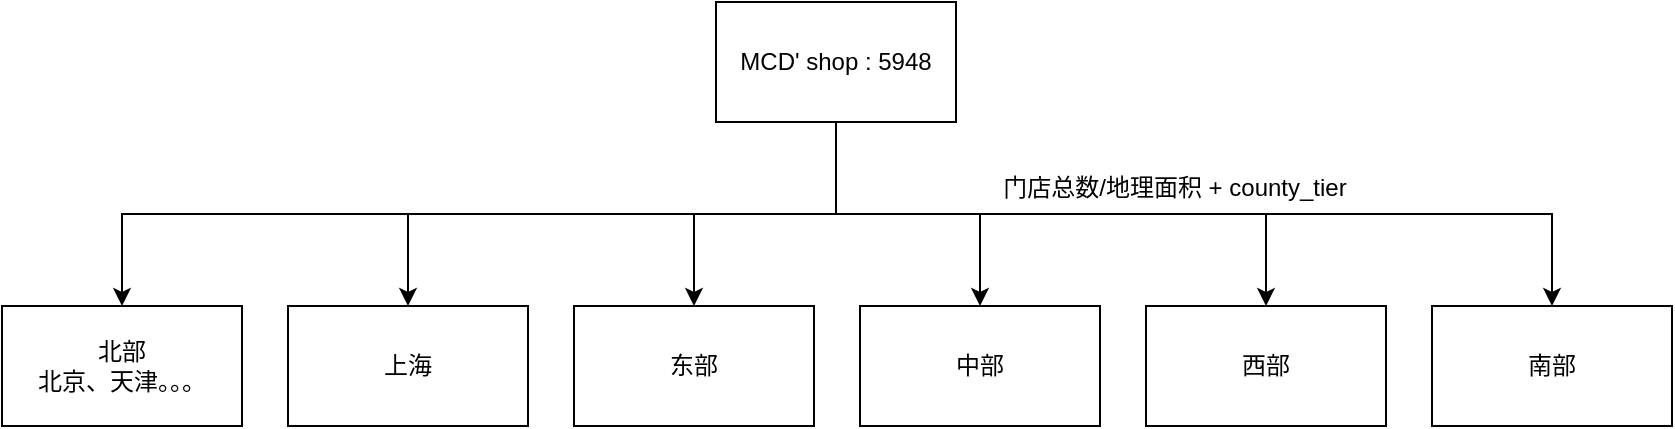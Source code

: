 <mxfile version="24.0.6" type="github">
  <diagram name="第 1 页" id="RmDm3fmFeUkyor1gOjHk">
    <mxGraphModel dx="760" dy="482" grid="0" gridSize="10" guides="1" tooltips="1" connect="1" arrows="1" fold="1" page="0" pageScale="1" pageWidth="1200" pageHeight="1920" math="0" shadow="0">
      <root>
        <mxCell id="0" />
        <mxCell id="1" parent="0" />
        <mxCell id="SMzR3NN7AUrO5DCWCIX2-3" value="" style="edgeStyle=orthogonalEdgeStyle;rounded=0;orthogonalLoop=1;jettySize=auto;html=1;exitX=0.5;exitY=1;exitDx=0;exitDy=0;" edge="1" parent="1" source="SMzR3NN7AUrO5DCWCIX2-1" target="SMzR3NN7AUrO5DCWCIX2-2">
          <mxGeometry relative="1" as="geometry" />
        </mxCell>
        <mxCell id="SMzR3NN7AUrO5DCWCIX2-8" style="edgeStyle=orthogonalEdgeStyle;rounded=0;orthogonalLoop=1;jettySize=auto;html=1;" edge="1" parent="1" source="SMzR3NN7AUrO5DCWCIX2-1" target="SMzR3NN7AUrO5DCWCIX2-5">
          <mxGeometry relative="1" as="geometry" />
        </mxCell>
        <mxCell id="SMzR3NN7AUrO5DCWCIX2-9" style="edgeStyle=orthogonalEdgeStyle;rounded=0;orthogonalLoop=1;jettySize=auto;html=1;" edge="1" parent="1" source="SMzR3NN7AUrO5DCWCIX2-1" target="SMzR3NN7AUrO5DCWCIX2-4">
          <mxGeometry relative="1" as="geometry" />
        </mxCell>
        <mxCell id="SMzR3NN7AUrO5DCWCIX2-10" style="edgeStyle=orthogonalEdgeStyle;rounded=0;orthogonalLoop=1;jettySize=auto;html=1;" edge="1" parent="1" source="SMzR3NN7AUrO5DCWCIX2-1" target="SMzR3NN7AUrO5DCWCIX2-6">
          <mxGeometry relative="1" as="geometry">
            <Array as="points">
              <mxPoint x="441" y="216" />
              <mxPoint x="656" y="216" />
            </Array>
          </mxGeometry>
        </mxCell>
        <mxCell id="SMzR3NN7AUrO5DCWCIX2-11" style="edgeStyle=orthogonalEdgeStyle;rounded=0;orthogonalLoop=1;jettySize=auto;html=1;exitX=0.5;exitY=1;exitDx=0;exitDy=0;" edge="1" parent="1" source="SMzR3NN7AUrO5DCWCIX2-1" target="SMzR3NN7AUrO5DCWCIX2-7">
          <mxGeometry relative="1" as="geometry">
            <Array as="points">
              <mxPoint x="441" y="216" />
              <mxPoint x="799" y="216" />
            </Array>
          </mxGeometry>
        </mxCell>
        <mxCell id="SMzR3NN7AUrO5DCWCIX2-14" style="edgeStyle=orthogonalEdgeStyle;rounded=0;orthogonalLoop=1;jettySize=auto;html=1;" edge="1" parent="1" source="SMzR3NN7AUrO5DCWCIX2-1" target="SMzR3NN7AUrO5DCWCIX2-13">
          <mxGeometry relative="1" as="geometry">
            <Array as="points">
              <mxPoint x="441" y="216" />
              <mxPoint x="84" y="216" />
            </Array>
          </mxGeometry>
        </mxCell>
        <mxCell id="SMzR3NN7AUrO5DCWCIX2-1" value="MCD&#39; shop : 5948" style="rounded=0;whiteSpace=wrap;html=1;" vertex="1" parent="1">
          <mxGeometry x="381" y="110" width="120" height="60" as="geometry" />
        </mxCell>
        <mxCell id="SMzR3NN7AUrO5DCWCIX2-2" value="&lt;div&gt;上海&lt;/div&gt;" style="rounded=0;whiteSpace=wrap;html=1;" vertex="1" parent="1">
          <mxGeometry x="167" y="262" width="120" height="60" as="geometry" />
        </mxCell>
        <mxCell id="SMzR3NN7AUrO5DCWCIX2-4" value="中部" style="rounded=0;whiteSpace=wrap;html=1;" vertex="1" parent="1">
          <mxGeometry x="453" y="262" width="120" height="60" as="geometry" />
        </mxCell>
        <mxCell id="SMzR3NN7AUrO5DCWCIX2-5" value="东部" style="rounded=0;whiteSpace=wrap;html=1;" vertex="1" parent="1">
          <mxGeometry x="310" y="262" width="120" height="60" as="geometry" />
        </mxCell>
        <mxCell id="SMzR3NN7AUrO5DCWCIX2-6" value="西部" style="rounded=0;whiteSpace=wrap;html=1;" vertex="1" parent="1">
          <mxGeometry x="596" y="262" width="120" height="60" as="geometry" />
        </mxCell>
        <mxCell id="SMzR3NN7AUrO5DCWCIX2-7" value="南部" style="rounded=0;whiteSpace=wrap;html=1;" vertex="1" parent="1">
          <mxGeometry x="739" y="262" width="120" height="60" as="geometry" />
        </mxCell>
        <mxCell id="SMzR3NN7AUrO5DCWCIX2-12" value="门店总数/地理面积 + county_tier" style="text;html=1;align=center;verticalAlign=middle;whiteSpace=wrap;rounded=0;" vertex="1" parent="1">
          <mxGeometry x="517" y="188" width="187" height="30" as="geometry" />
        </mxCell>
        <mxCell id="SMzR3NN7AUrO5DCWCIX2-13" value="北部&lt;div&gt;北京、天津。。。&lt;/div&gt;" style="rounded=0;whiteSpace=wrap;html=1;" vertex="1" parent="1">
          <mxGeometry x="24" y="262" width="120" height="60" as="geometry" />
        </mxCell>
      </root>
    </mxGraphModel>
  </diagram>
</mxfile>
